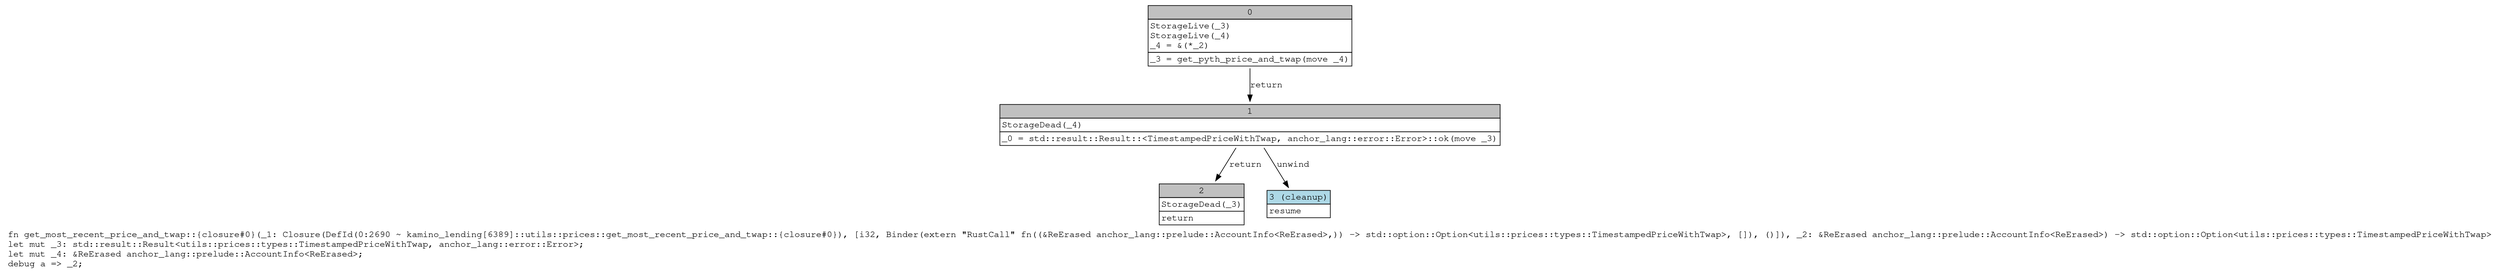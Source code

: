 digraph Mir_0_2690 {
    graph [fontname="Courier, monospace"];
    node [fontname="Courier, monospace"];
    edge [fontname="Courier, monospace"];
    label=<fn get_most_recent_price_and_twap::{closure#0}(_1: Closure(DefId(0:2690 ~ kamino_lending[6389]::utils::prices::get_most_recent_price_and_twap::{closure#0}), [i32, Binder(extern &quot;RustCall&quot; fn((&amp;ReErased anchor_lang::prelude::AccountInfo&lt;ReErased&gt;,)) -&gt; std::option::Option&lt;utils::prices::types::TimestampedPriceWithTwap&gt;, []), ()]), _2: &amp;ReErased anchor_lang::prelude::AccountInfo&lt;ReErased&gt;) -&gt; std::option::Option&lt;utils::prices::types::TimestampedPriceWithTwap&gt;<br align="left"/>let mut _3: std::result::Result&lt;utils::prices::types::TimestampedPriceWithTwap, anchor_lang::error::Error&gt;;<br align="left"/>let mut _4: &amp;ReErased anchor_lang::prelude::AccountInfo&lt;ReErased&gt;;<br align="left"/>debug a =&gt; _2;<br align="left"/>>;
    bb0__0_2690 [shape="none", label=<<table border="0" cellborder="1" cellspacing="0"><tr><td bgcolor="gray" align="center" colspan="1">0</td></tr><tr><td align="left" balign="left">StorageLive(_3)<br/>StorageLive(_4)<br/>_4 = &amp;(*_2)<br/></td></tr><tr><td align="left">_3 = get_pyth_price_and_twap(move _4)</td></tr></table>>];
    bb1__0_2690 [shape="none", label=<<table border="0" cellborder="1" cellspacing="0"><tr><td bgcolor="gray" align="center" colspan="1">1</td></tr><tr><td align="left" balign="left">StorageDead(_4)<br/></td></tr><tr><td align="left">_0 = std::result::Result::&lt;TimestampedPriceWithTwap, anchor_lang::error::Error&gt;::ok(move _3)</td></tr></table>>];
    bb2__0_2690 [shape="none", label=<<table border="0" cellborder="1" cellspacing="0"><tr><td bgcolor="gray" align="center" colspan="1">2</td></tr><tr><td align="left" balign="left">StorageDead(_3)<br/></td></tr><tr><td align="left">return</td></tr></table>>];
    bb3__0_2690 [shape="none", label=<<table border="0" cellborder="1" cellspacing="0"><tr><td bgcolor="lightblue" align="center" colspan="1">3 (cleanup)</td></tr><tr><td align="left">resume</td></tr></table>>];
    bb0__0_2690 -> bb1__0_2690 [label="return"];
    bb1__0_2690 -> bb2__0_2690 [label="return"];
    bb1__0_2690 -> bb3__0_2690 [label="unwind"];
}

